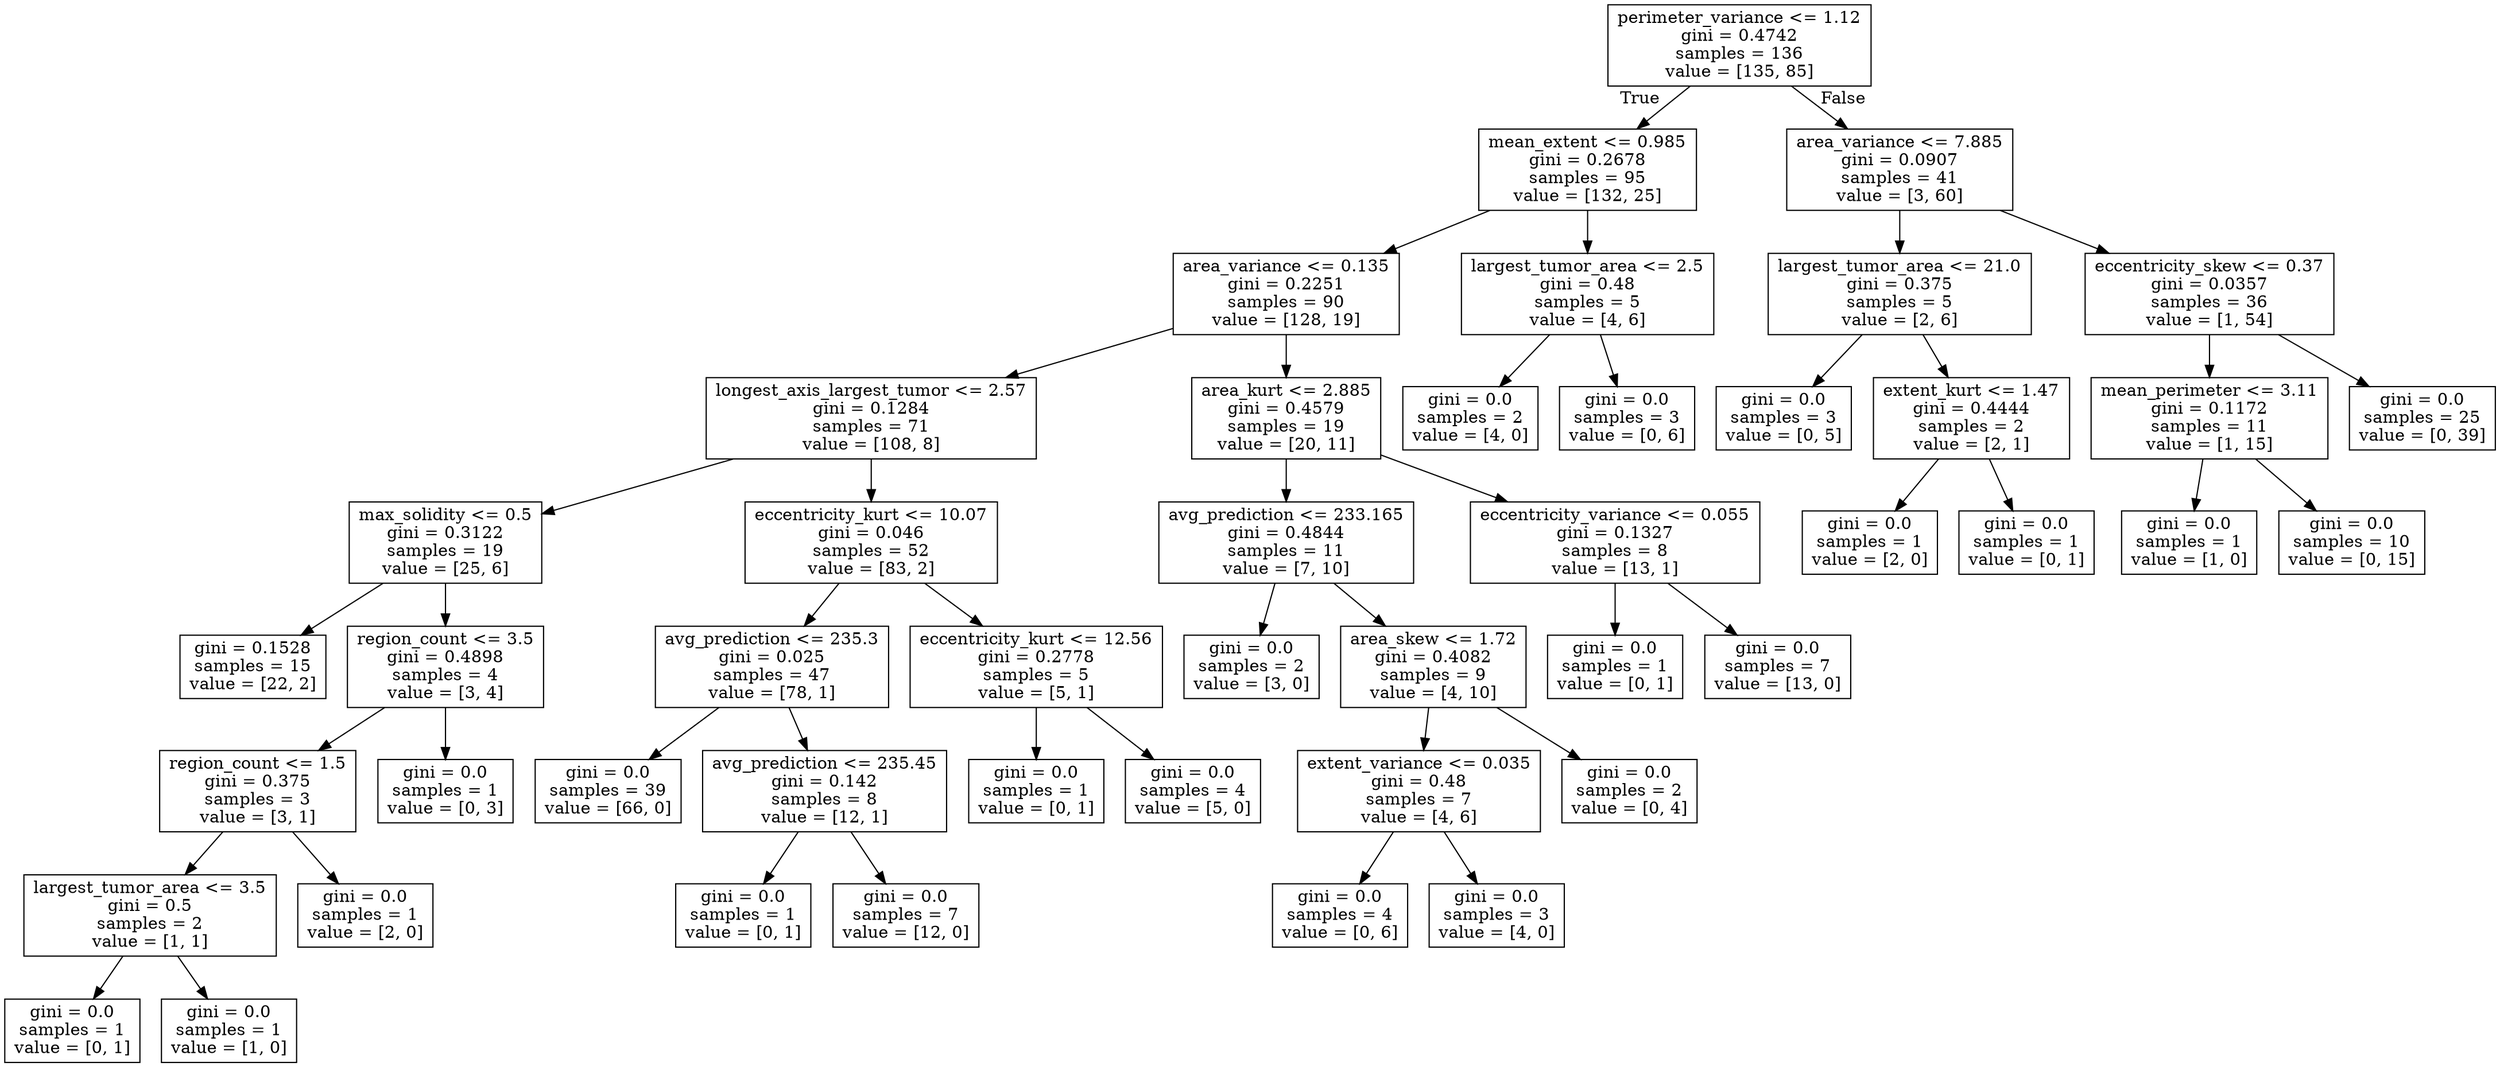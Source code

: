digraph Tree {
node [shape=box] ;
0 [label="perimeter_variance <= 1.12\ngini = 0.4742\nsamples = 136\nvalue = [135, 85]"] ;
1 [label="mean_extent <= 0.985\ngini = 0.2678\nsamples = 95\nvalue = [132, 25]"] ;
0 -> 1 [labeldistance=2.5, labelangle=45, headlabel="True"] ;
2 [label="area_variance <= 0.135\ngini = 0.2251\nsamples = 90\nvalue = [128, 19]"] ;
1 -> 2 ;
3 [label="longest_axis_largest_tumor <= 2.57\ngini = 0.1284\nsamples = 71\nvalue = [108, 8]"] ;
2 -> 3 ;
4 [label="max_solidity <= 0.5\ngini = 0.3122\nsamples = 19\nvalue = [25, 6]"] ;
3 -> 4 ;
5 [label="gini = 0.1528\nsamples = 15\nvalue = [22, 2]"] ;
4 -> 5 ;
6 [label="region_count <= 3.5\ngini = 0.4898\nsamples = 4\nvalue = [3, 4]"] ;
4 -> 6 ;
7 [label="region_count <= 1.5\ngini = 0.375\nsamples = 3\nvalue = [3, 1]"] ;
6 -> 7 ;
8 [label="largest_tumor_area <= 3.5\ngini = 0.5\nsamples = 2\nvalue = [1, 1]"] ;
7 -> 8 ;
9 [label="gini = 0.0\nsamples = 1\nvalue = [0, 1]"] ;
8 -> 9 ;
10 [label="gini = 0.0\nsamples = 1\nvalue = [1, 0]"] ;
8 -> 10 ;
11 [label="gini = 0.0\nsamples = 1\nvalue = [2, 0]"] ;
7 -> 11 ;
12 [label="gini = 0.0\nsamples = 1\nvalue = [0, 3]"] ;
6 -> 12 ;
13 [label="eccentricity_kurt <= 10.07\ngini = 0.046\nsamples = 52\nvalue = [83, 2]"] ;
3 -> 13 ;
14 [label="avg_prediction <= 235.3\ngini = 0.025\nsamples = 47\nvalue = [78, 1]"] ;
13 -> 14 ;
15 [label="gini = 0.0\nsamples = 39\nvalue = [66, 0]"] ;
14 -> 15 ;
16 [label="avg_prediction <= 235.45\ngini = 0.142\nsamples = 8\nvalue = [12, 1]"] ;
14 -> 16 ;
17 [label="gini = 0.0\nsamples = 1\nvalue = [0, 1]"] ;
16 -> 17 ;
18 [label="gini = 0.0\nsamples = 7\nvalue = [12, 0]"] ;
16 -> 18 ;
19 [label="eccentricity_kurt <= 12.56\ngini = 0.2778\nsamples = 5\nvalue = [5, 1]"] ;
13 -> 19 ;
20 [label="gini = 0.0\nsamples = 1\nvalue = [0, 1]"] ;
19 -> 20 ;
21 [label="gini = 0.0\nsamples = 4\nvalue = [5, 0]"] ;
19 -> 21 ;
22 [label="area_kurt <= 2.885\ngini = 0.4579\nsamples = 19\nvalue = [20, 11]"] ;
2 -> 22 ;
23 [label="avg_prediction <= 233.165\ngini = 0.4844\nsamples = 11\nvalue = [7, 10]"] ;
22 -> 23 ;
24 [label="gini = 0.0\nsamples = 2\nvalue = [3, 0]"] ;
23 -> 24 ;
25 [label="area_skew <= 1.72\ngini = 0.4082\nsamples = 9\nvalue = [4, 10]"] ;
23 -> 25 ;
26 [label="extent_variance <= 0.035\ngini = 0.48\nsamples = 7\nvalue = [4, 6]"] ;
25 -> 26 ;
27 [label="gini = 0.0\nsamples = 4\nvalue = [0, 6]"] ;
26 -> 27 ;
28 [label="gini = 0.0\nsamples = 3\nvalue = [4, 0]"] ;
26 -> 28 ;
29 [label="gini = 0.0\nsamples = 2\nvalue = [0, 4]"] ;
25 -> 29 ;
30 [label="eccentricity_variance <= 0.055\ngini = 0.1327\nsamples = 8\nvalue = [13, 1]"] ;
22 -> 30 ;
31 [label="gini = 0.0\nsamples = 1\nvalue = [0, 1]"] ;
30 -> 31 ;
32 [label="gini = 0.0\nsamples = 7\nvalue = [13, 0]"] ;
30 -> 32 ;
33 [label="largest_tumor_area <= 2.5\ngini = 0.48\nsamples = 5\nvalue = [4, 6]"] ;
1 -> 33 ;
34 [label="gini = 0.0\nsamples = 2\nvalue = [4, 0]"] ;
33 -> 34 ;
35 [label="gini = 0.0\nsamples = 3\nvalue = [0, 6]"] ;
33 -> 35 ;
36 [label="area_variance <= 7.885\ngini = 0.0907\nsamples = 41\nvalue = [3, 60]"] ;
0 -> 36 [labeldistance=2.5, labelangle=-45, headlabel="False"] ;
37 [label="largest_tumor_area <= 21.0\ngini = 0.375\nsamples = 5\nvalue = [2, 6]"] ;
36 -> 37 ;
38 [label="gini = 0.0\nsamples = 3\nvalue = [0, 5]"] ;
37 -> 38 ;
39 [label="extent_kurt <= 1.47\ngini = 0.4444\nsamples = 2\nvalue = [2, 1]"] ;
37 -> 39 ;
40 [label="gini = 0.0\nsamples = 1\nvalue = [2, 0]"] ;
39 -> 40 ;
41 [label="gini = 0.0\nsamples = 1\nvalue = [0, 1]"] ;
39 -> 41 ;
42 [label="eccentricity_skew <= 0.37\ngini = 0.0357\nsamples = 36\nvalue = [1, 54]"] ;
36 -> 42 ;
43 [label="mean_perimeter <= 3.11\ngini = 0.1172\nsamples = 11\nvalue = [1, 15]"] ;
42 -> 43 ;
44 [label="gini = 0.0\nsamples = 1\nvalue = [1, 0]"] ;
43 -> 44 ;
45 [label="gini = 0.0\nsamples = 10\nvalue = [0, 15]"] ;
43 -> 45 ;
46 [label="gini = 0.0\nsamples = 25\nvalue = [0, 39]"] ;
42 -> 46 ;
}